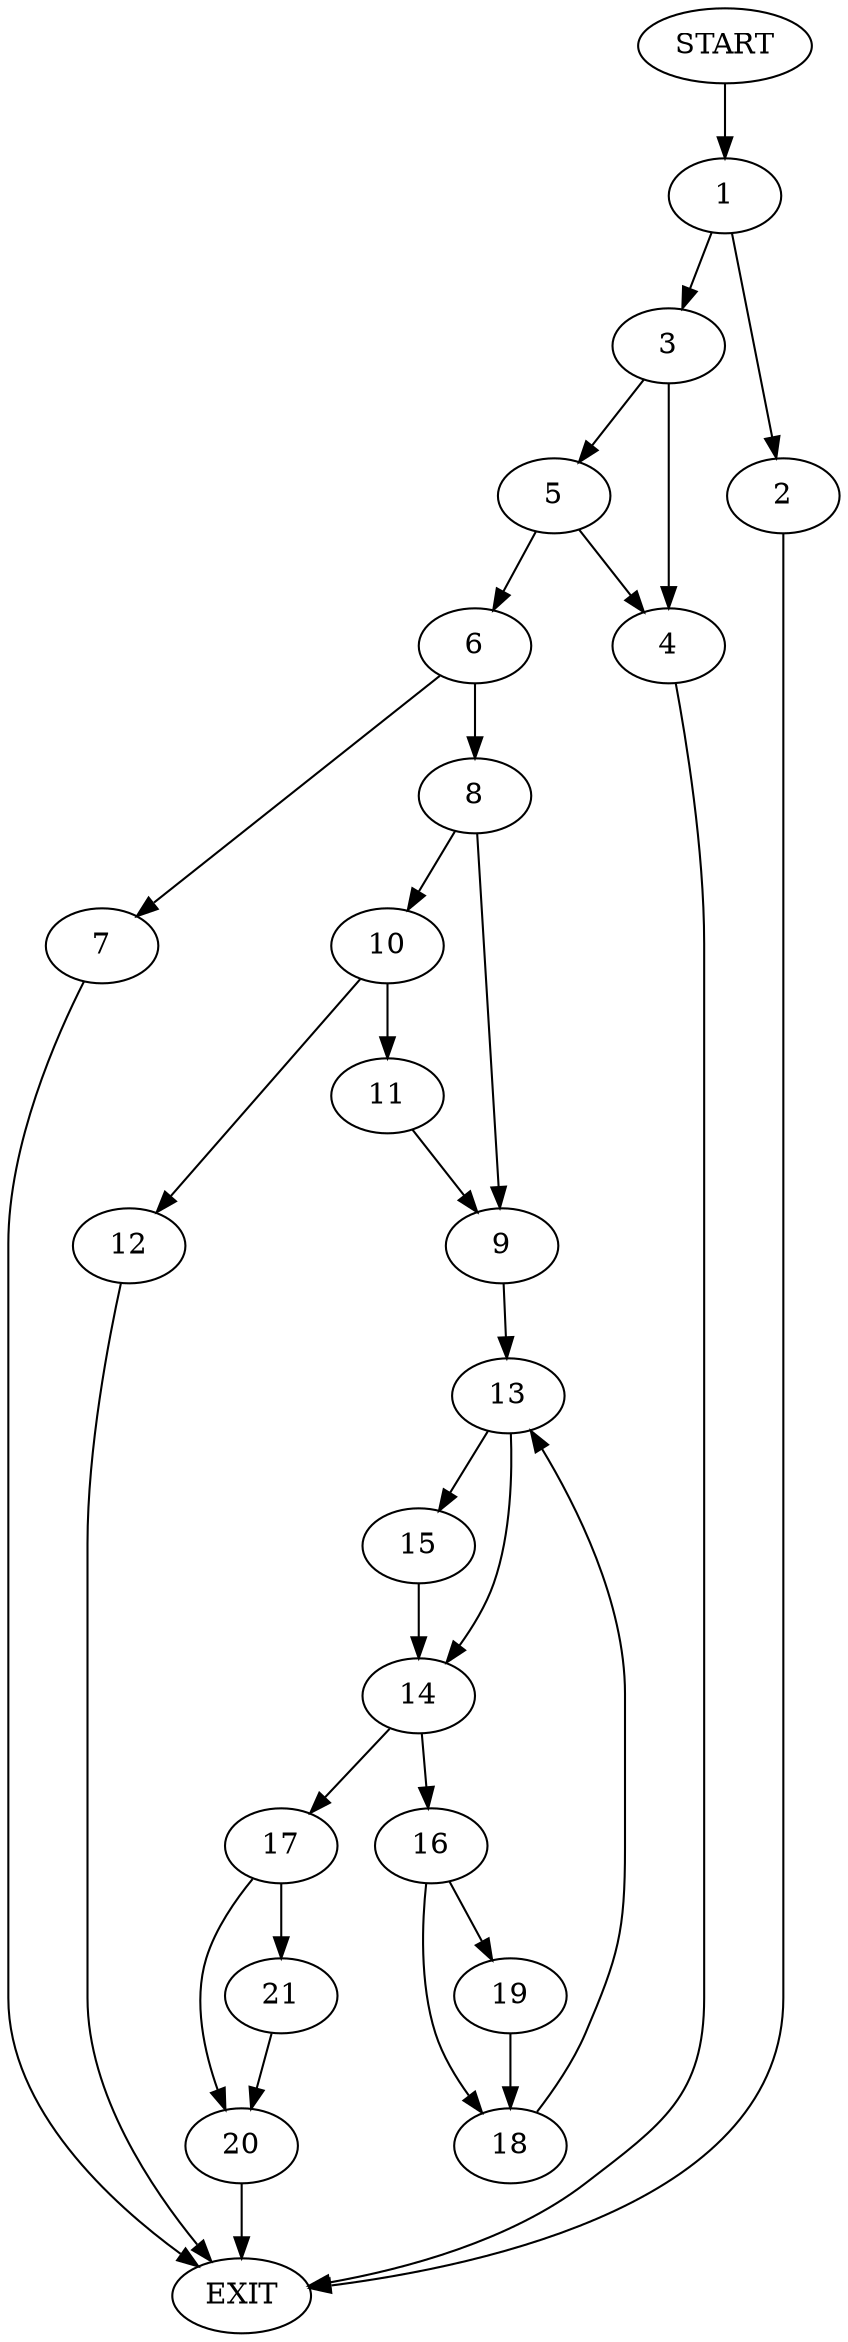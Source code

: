 digraph {
0 [label="START"]
22 [label="EXIT"]
0 -> 1
1 -> 2
1 -> 3
3 -> 4
3 -> 5
2 -> 22
5 -> 4
5 -> 6
4 -> 22
6 -> 7
6 -> 8
7 -> 22
8 -> 9
8 -> 10
10 -> 11
10 -> 12
9 -> 13
11 -> 9
12 -> 22
13 -> 14
13 -> 15
14 -> 16
14 -> 17
15 -> 14
16 -> 18
16 -> 19
17 -> 20
17 -> 21
21 -> 20
20 -> 22
18 -> 13
19 -> 18
}
